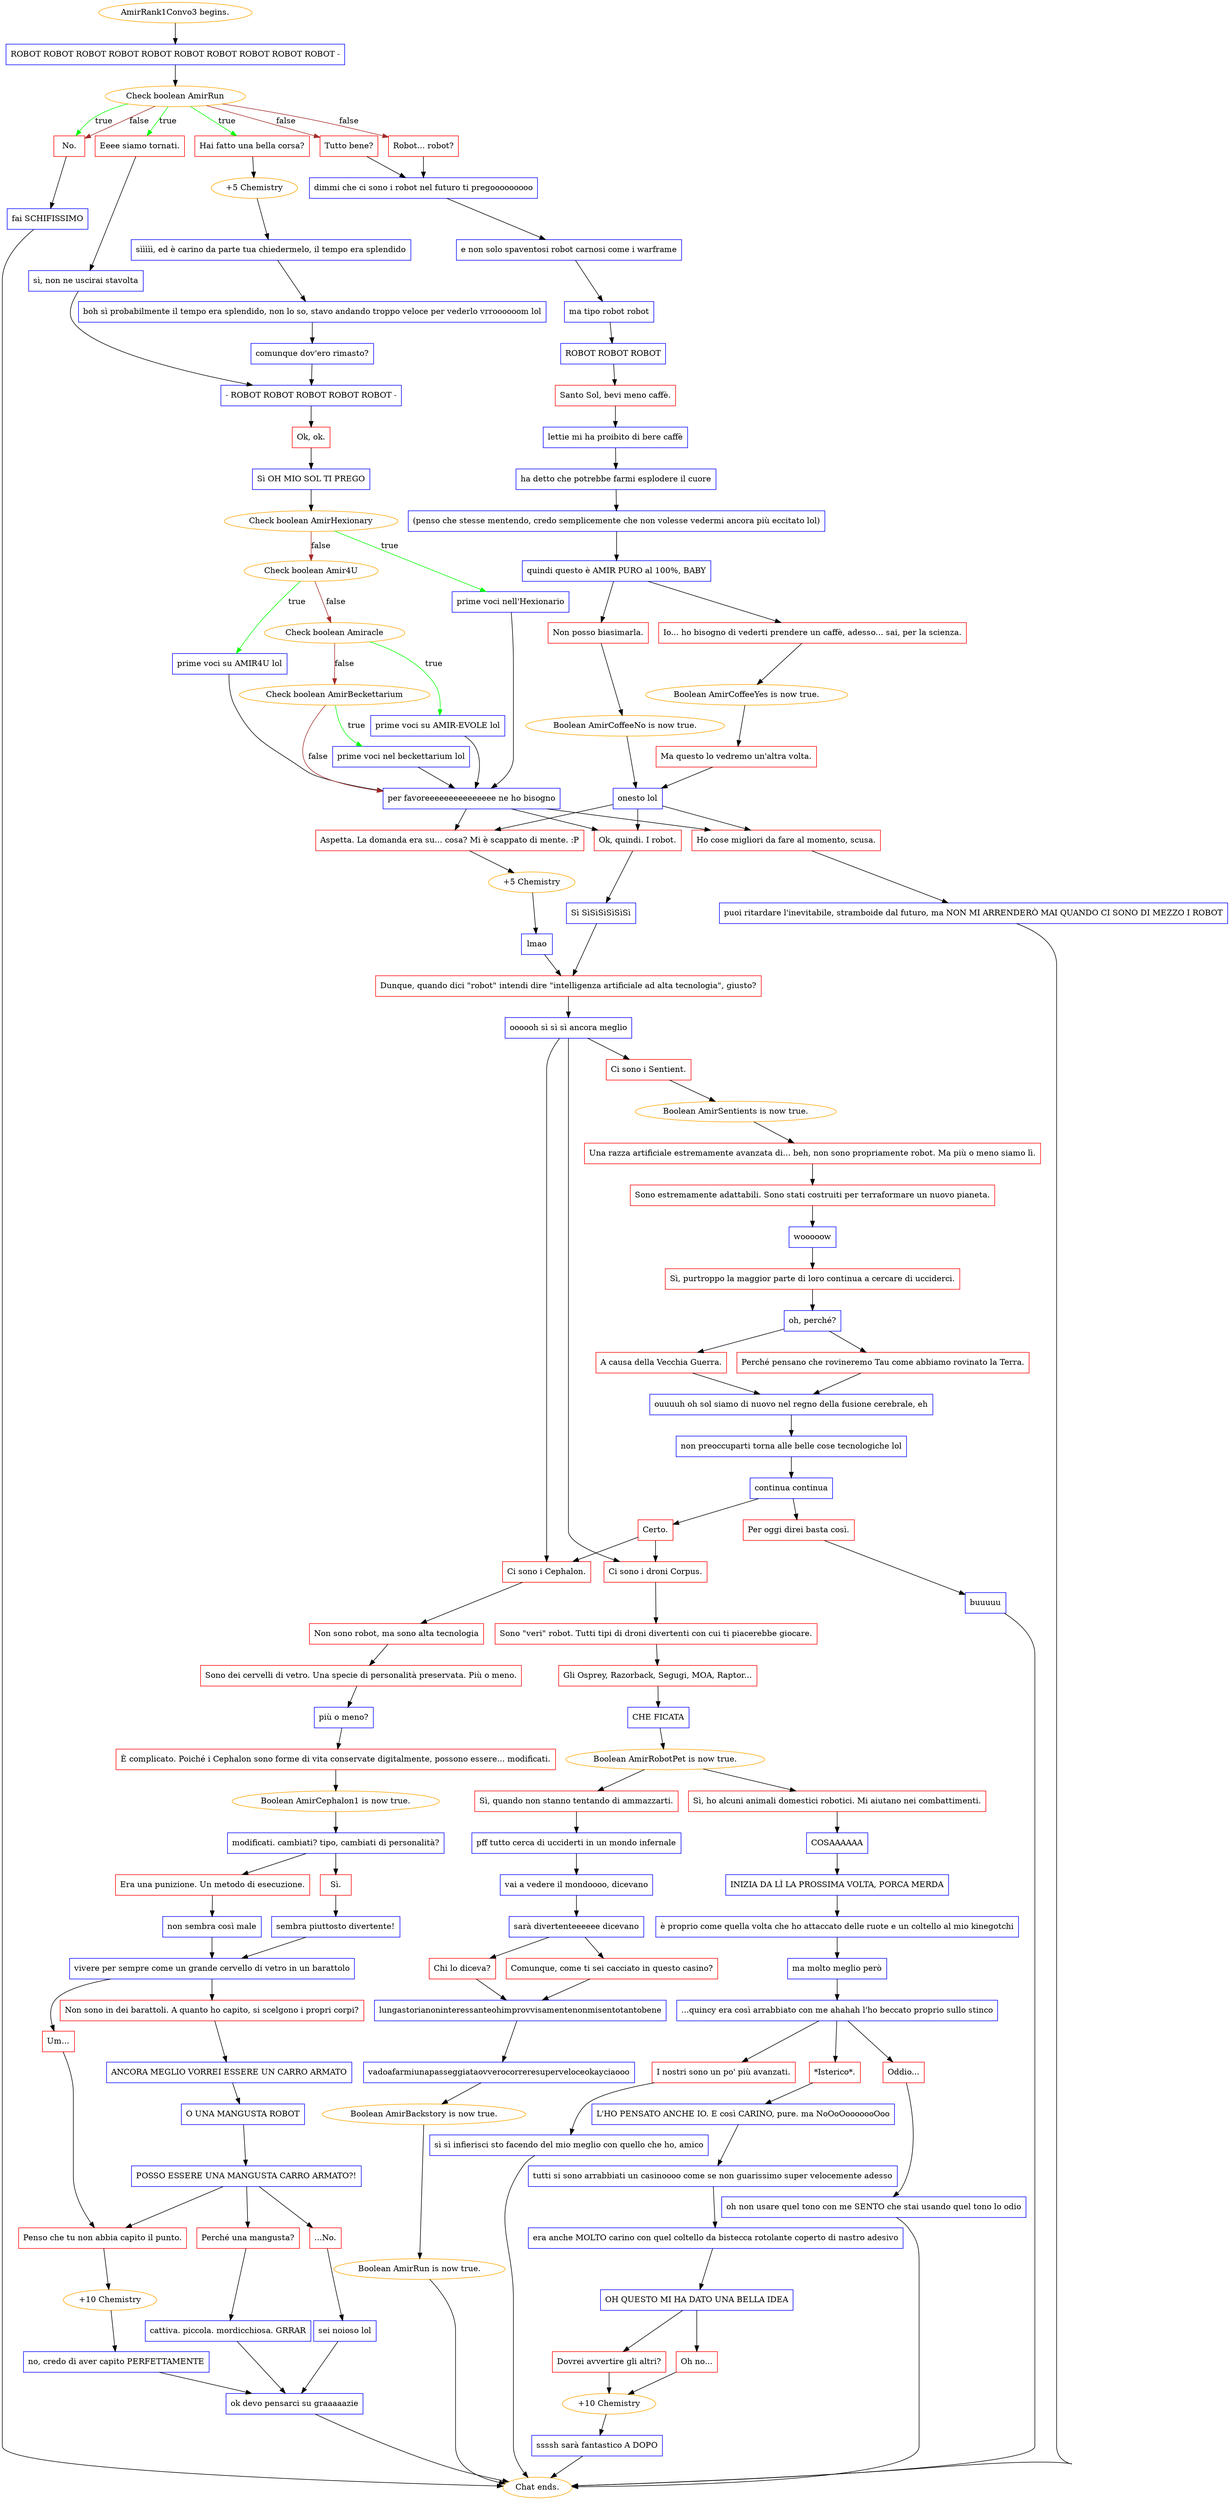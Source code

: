 digraph {
	"AmirRank1Convo3 begins." [color=orange];
		"AmirRank1Convo3 begins." -> j1417626175;
	j1417626175 [label="ROBOT ROBOT ROBOT ROBOT ROBOT ROBOT ROBOT ROBOT ROBOT ROBOT -",shape=box,color=blue];
		j1417626175 -> j3723098967;
	j3723098967 [label="Check boolean AmirRun",color=orange];
		j3723098967 -> j1045967124 [label=true,color=green];
		j3723098967 -> j3266708989 [label=true,color=green];
		j3723098967 -> j2964183737 [label=true,color=green];
		j3723098967 -> j2924906415 [label=false,color=brown];
		j3723098967 -> j4180066652 [label=false,color=brown];
		j3723098967 -> j2964183737 [label=false,color=brown];
	j1045967124 [label="Hai fatto una bella corsa?",shape=box,color=red];
		j1045967124 -> j227717450;
	j3266708989 [label="Eeee siamo tornati.",shape=box,color=red];
		j3266708989 -> j1546109331;
	j2964183737 [label="No.",shape=box,color=red];
		j2964183737 -> j2767831344;
	j2924906415 [label="Tutto bene?",shape=box,color=red];
		j2924906415 -> j1999586680;
	j4180066652 [label="Robot... robot?",shape=box,color=red];
		j4180066652 -> j1999586680;
	j227717450 [label="+5 Chemistry",color=orange];
		j227717450 -> j957778353;
	j1546109331 [label="sì, non ne uscirai stavolta",shape=box,color=blue];
		j1546109331 -> j978190603;
	j2767831344 [label="fai SCHIFISSIMO",shape=box,color=blue];
		j2767831344 -> "Chat ends.";
	j1999586680 [label="dimmi che ci sono i robot nel futuro ti pregooooooooo",shape=box,color=blue];
		j1999586680 -> j4139179819;
	j957778353 [label="sììììì, ed è carino da parte tua chiedermelo, il tempo era splendido",shape=box,color=blue];
		j957778353 -> j3715839120;
	j978190603 [label="- ROBOT ROBOT ROBOT ROBOT ROBOT -",shape=box,color=blue];
		j978190603 -> j2502965398;
	"Chat ends." [color=orange];
	j4139179819 [label="e non solo spaventosi robot carnosi come i warframe",shape=box,color=blue];
		j4139179819 -> j2912873680;
	j3715839120 [label="boh sì probabilmente il tempo era splendido, non lo so, stavo andando troppo veloce per vederlo vrroooooom lol",shape=box,color=blue];
		j3715839120 -> j1728095398;
	j2502965398 [label="Ok, ok.",shape=box,color=red];
		j2502965398 -> j156756675;
	j2912873680 [label="ma tipo robot robot",shape=box,color=blue];
		j2912873680 -> j543969510;
	j1728095398 [label="comunque dov'ero rimasto?",shape=box,color=blue];
		j1728095398 -> j978190603;
	j156756675 [label="Sì OH MIO SOL TI PREGO",shape=box,color=blue];
		j156756675 -> j2321646715;
	j543969510 [label="ROBOT ROBOT ROBOT",shape=box,color=blue];
		j543969510 -> j4111352273;
	j2321646715 [label="Check boolean AmirHexionary",color=orange];
		j2321646715 -> j1156092316 [label=true,color=green];
		j2321646715 -> j199181242 [label=false,color=brown];
	j4111352273 [label="Santo Sol, bevi meno caffè.",shape=box,color=red];
		j4111352273 -> j432572087;
	j1156092316 [label="prime voci nell'Hexionario",shape=box,color=blue];
		j1156092316 -> j2958972057;
	j199181242 [label="Check boolean Amir4U",color=orange];
		j199181242 -> j708695057 [label=true,color=green];
		j199181242 -> j2111638808 [label=false,color=brown];
	j432572087 [label="lettie mi ha proibito di bere caffè",shape=box,color=blue];
		j432572087 -> j3656344941;
	j2958972057 [label="per favoreeeeeeeeeeeeeee ne ho bisogno",shape=box,color=blue];
		j2958972057 -> j2459677377;
		j2958972057 -> j2607942704;
		j2958972057 -> j2674861066;
	j708695057 [label="prime voci su AMIR4U lol",shape=box,color=blue];
		j708695057 -> j2958972057;
	j2111638808 [label="Check boolean Amiracle",color=orange];
		j2111638808 -> j2801486455 [label=true,color=green];
		j2111638808 -> j2552681849 [label=false,color=brown];
	j3656344941 [label="ha detto che potrebbe farmi esplodere il cuore",shape=box,color=blue];
		j3656344941 -> j1893833938;
	j2459677377 [label="Aspetta. La domanda era su... cosa? Mi è scappato di mente. :P",shape=box,color=red];
		j2459677377 -> j2061957162;
	j2607942704 [label="Ok, quindi. I robot.",shape=box,color=red];
		j2607942704 -> j3322025525;
	j2674861066 [label="Ho cose migliori da fare al momento, scusa.",shape=box,color=red];
		j2674861066 -> j455732632;
	j2801486455 [label="prime voci su AMIR-EVOLE lol",shape=box,color=blue];
		j2801486455 -> j2958972057;
	j2552681849 [label="Check boolean AmirBeckettarium",color=orange];
		j2552681849 -> j431379110 [label=true,color=green];
		j2552681849 -> j2958972057 [label=false,color=brown];
	j1893833938 [label="(penso che stesse mentendo, credo semplicemente che non volesse vedermi ancora più eccitato lol)",shape=box,color=blue];
		j1893833938 -> j2310903172;
	j2061957162 [label="+5 Chemistry",color=orange];
		j2061957162 -> j684676574;
	j3322025525 [label="Sì SìSìSìSìSìSì",shape=box,color=blue];
		j3322025525 -> j1356078747;
	j455732632 [label="puoi ritardare l'inevitabile, stramboide dal futuro, ma NON MI ARRENDERÒ MAI QUANDO CI SONO DI MEZZO I ROBOT",shape=box,color=blue];
		j455732632 -> "Chat ends.";
	j431379110 [label="prime voci nel beckettarium lol",shape=box,color=blue];
		j431379110 -> j2958972057;
	j2310903172 [label="quindi questo è AMIR PURO al 100%, BABY",shape=box,color=blue];
		j2310903172 -> j766643228;
		j2310903172 -> j3266254471;
	j684676574 [label="lmao",shape=box,color=blue];
		j684676574 -> j1356078747;
	j1356078747 [label="Dunque, quando dici \"robot\" intendi dire \"intelligenza artificiale ad alta tecnologia\", giusto?",shape=box,color=red];
		j1356078747 -> j1079404972;
	j766643228 [label="Io... ho bisogno di vederti prendere un caffè, adesso... sai, per la scienza.",shape=box,color=red];
		j766643228 -> j2378013778;
	j3266254471 [label="Non posso biasimarla.",shape=box,color=red];
		j3266254471 -> j2397166628;
	j1079404972 [label="oooooh sì sì sì ancora meglio",shape=box,color=blue];
		j1079404972 -> j2065955155;
		j1079404972 -> j181426763;
		j1079404972 -> j1951133786;
	j2378013778 [label="Boolean AmirCoffeeYes is now true.",color=orange];
		j2378013778 -> j1730629484;
	j2397166628 [label="Boolean AmirCoffeeNo is now true.",color=orange];
		j2397166628 -> j1598199456;
	j2065955155 [label="Ci sono i Sentient.",shape=box,color=red];
		j2065955155 -> j3713793402;
	j181426763 [label="Ci sono i Cephalon.",shape=box,color=red];
		j181426763 -> j1840744325;
	j1951133786 [label="Ci sono i droni Corpus.",shape=box,color=red];
		j1951133786 -> j2753377800;
	j1730629484 [label="Ma questo lo vedremo un'altra volta.",shape=box,color=red];
		j1730629484 -> j1598199456;
	j1598199456 [label="onesto lol",shape=box,color=blue];
		j1598199456 -> j2459677377;
		j1598199456 -> j2607942704;
		j1598199456 -> j2674861066;
	j3713793402 [label="Boolean AmirSentients is now true.",color=orange];
		j3713793402 -> j649367829;
	j1840744325 [label="Non sono robot, ma sono alta tecnologia",shape=box,color=red];
		j1840744325 -> j3762997267;
	j2753377800 [label="Sono \"veri\" robot. Tutti tipi di droni divertenti con cui ti piacerebbe giocare.",shape=box,color=red];
		j2753377800 -> j2841791201;
	j649367829 [label="Una razza artificiale estremamente avanzata di... beh, non sono propriamente robot. Ma più o meno siamo lì.",shape=box,color=red];
		j649367829 -> j4198239688;
	j3762997267 [label="Sono dei cervelli di vetro. Una specie di personalità preservata. Più o meno.",shape=box,color=red];
		j3762997267 -> j1709791293;
	j2841791201 [label="Gli Osprey, Razorback, Segugi, MOA, Raptor...",shape=box,color=red];
		j2841791201 -> j2013798845;
	j4198239688 [label="Sono estremamente adattabili. Sono stati costruiti per terraformare un nuovo pianeta.",shape=box,color=red];
		j4198239688 -> j873200254;
	j1709791293 [label="più o meno?",shape=box,color=blue];
		j1709791293 -> j3958671388;
	j2013798845 [label="CHE FICATA",shape=box,color=blue];
		j2013798845 -> j1730864607;
	j873200254 [label="wooooow",shape=box,color=blue];
		j873200254 -> j3291729245;
	j3958671388 [label="È complicato. Poiché i Cephalon sono forme di vita conservate digitalmente, possono essere... modificati.",shape=box,color=red];
		j3958671388 -> j263454168;
	j1730864607 [label="Boolean AmirRobotPet is now true.",color=orange];
		j1730864607 -> j2389153510;
		j1730864607 -> j3778458640;
	j3291729245 [label="Sì, purtroppo la maggior parte di loro continua a cercare di ucciderci.",shape=box,color=red];
		j3291729245 -> j1359329208;
	j263454168 [label="Boolean AmirCephalon1 is now true.",color=orange];
		j263454168 -> j2611001866;
	j2389153510 [label="Sì, ho alcuni animali domestici robotici. Mi aiutano nei combattimenti.",shape=box,color=red];
		j2389153510 -> j2393357207;
	j3778458640 [label="Sì, quando non stanno tentando di ammazzarti.",shape=box,color=red];
		j3778458640 -> j1070707144;
	j1359329208 [label="oh, perché?",shape=box,color=blue];
		j1359329208 -> j664242111;
		j1359329208 -> j3747467059;
	j2611001866 [label="modificati. cambiati? tipo, cambiati di personalità?",shape=box,color=blue];
		j2611001866 -> j3641812665;
		j2611001866 -> j3807202447;
	j2393357207 [label="COSAAAAAA",shape=box,color=blue];
		j2393357207 -> j1154307980;
	j1070707144 [label="pff tutto cerca di ucciderti in un mondo infernale",shape=box,color=blue];
		j1070707144 -> j390383087;
	j664242111 [label="Perché pensano che rovineremo Tau come abbiamo rovinato la Terra.",shape=box,color=red];
		j664242111 -> j3086770845;
	j3747467059 [label="A causa della Vecchia Guerra.",shape=box,color=red];
		j3747467059 -> j3086770845;
	j3641812665 [label="Sì.",shape=box,color=red];
		j3641812665 -> j1191883063;
	j3807202447 [label="Era una punizione. Un metodo di esecuzione.",shape=box,color=red];
		j3807202447 -> j3306720757;
	j1154307980 [label="INIZIA DA LÌ LA PROSSIMA VOLTA, PORCA MERDA",shape=box,color=blue];
		j1154307980 -> j1112505280;
	j390383087 [label="vai a vedere il mondoooo, dicevano",shape=box,color=blue];
		j390383087 -> j1708622462;
	j3086770845 [label="ouuuuh oh sol siamo di nuovo nel regno della fusione cerebrale, eh",shape=box,color=blue];
		j3086770845 -> j3896361544;
	j1191883063 [label="sembra piuttosto divertente!",shape=box,color=blue];
		j1191883063 -> j3550772121;
	j3306720757 [label="non sembra così male",shape=box,color=blue];
		j3306720757 -> j3550772121;
	j1112505280 [label="è proprio come quella volta che ho attaccato delle ruote e un coltello al mio kinegotchi",shape=box,color=blue];
		j1112505280 -> j422577008;
	j1708622462 [label="sarà divertenteeeeee dicevano",shape=box,color=blue];
		j1708622462 -> j2680416840;
		j1708622462 -> j2518216217;
	j3896361544 [label="non preoccuparti torna alle belle cose tecnologiche lol",shape=box,color=blue];
		j3896361544 -> j3857296677;
	j3550772121 [label="vivere per sempre come un grande cervello di vetro in un barattolo",shape=box,color=blue];
		j3550772121 -> j1933099952;
		j3550772121 -> j673453286;
	j422577008 [label="ma molto meglio però",shape=box,color=blue];
		j422577008 -> j869647120;
	j2680416840 [label="Comunque, come ti sei cacciato in questo casino?",shape=box,color=red];
		j2680416840 -> j1028559815;
	j2518216217 [label="Chi lo diceva?",shape=box,color=red];
		j2518216217 -> j1028559815;
	j3857296677 [label="continua continua",shape=box,color=blue];
		j3857296677 -> j2466273869;
		j3857296677 -> j1285044308;
	j1933099952 [label="Non sono in dei barattoli. A quanto ho capito, si scelgono i propri corpi?",shape=box,color=red];
		j1933099952 -> j3330468226;
	j673453286 [label="Um...",shape=box,color=red];
		j673453286 -> j1663963275;
	j869647120 [label="...quincy era così arrabbiato con me ahahah l'ho beccato proprio sullo stinco",shape=box,color=blue];
		j869647120 -> j1601477895;
		j869647120 -> j2993430217;
		j869647120 -> j2063542227;
	j1028559815 [label="lungastorianoninteressanteohimprovvisamentenonmisentotantobene",shape=box,color=blue];
		j1028559815 -> j4024586888;
	j2466273869 [label="Certo.",shape=box,color=red];
		j2466273869 -> j181426763;
		j2466273869 -> j1951133786;
	j1285044308 [label="Per oggi direi basta così.",shape=box,color=red];
		j1285044308 -> j118342167;
	j3330468226 [label="ANCORA MEGLIO VORREI ESSERE UN CARRO ARMATO",shape=box,color=blue];
		j3330468226 -> j92335227;
	j1663963275 [label="Penso che tu non abbia capito il punto.",shape=box,color=red];
		j1663963275 -> j915136926;
	j1601477895 [label="*Isterico*.",shape=box,color=red];
		j1601477895 -> j1038344500;
	j2993430217 [label="I nostri sono un po' più avanzati.",shape=box,color=red];
		j2993430217 -> j3578303871;
	j2063542227 [label="Oddio...",shape=box,color=red];
		j2063542227 -> j502913817;
	j4024586888 [label="vadoafarmiunapasseggiataovverocorreresuperveloceokayciaooo",shape=box,color=blue];
		j4024586888 -> j2767294809;
	j118342167 [label="buuuuu",shape=box,color=blue];
		j118342167 -> "Chat ends.";
	j92335227 [label="O UNA MANGUSTA ROBOT",shape=box,color=blue];
		j92335227 -> j934922798;
	j915136926 [label="+10 Chemistry",color=orange];
		j915136926 -> j434311732;
	j1038344500 [label="L'HO PENSATO ANCHE IO. E così CARINO, pure. ma NoOoOooooooOoo",shape=box,color=blue];
		j1038344500 -> j4166245289;
	j3578303871 [label="sì sì infierisci sto facendo del mio meglio con quello che ho, amico",shape=box,color=blue];
		j3578303871 -> "Chat ends.";
	j502913817 [label="oh non usare quel tono con me SENTO che stai usando quel tono lo odio",shape=box,color=blue];
		j502913817 -> "Chat ends.";
	j2767294809 [label="Boolean AmirBackstory is now true.",color=orange];
		j2767294809 -> j1426220801;
	j934922798 [label="POSSO ESSERE UNA MANGUSTA CARRO ARMATO?!",shape=box,color=blue];
		j934922798 -> j2023631898;
		j934922798 -> j3713824884;
		j934922798 -> j1663963275;
	j434311732 [label="no, credo di aver capito PERFETTAMENTE",shape=box,color=blue];
		j434311732 -> j500308202;
	j4166245289 [label="tutti si sono arrabbiati un casinoooo come se non guarissimo super velocemente adesso",shape=box,color=blue];
		j4166245289 -> j2051153808;
	j1426220801 [label="Boolean AmirRun is now true.",color=orange];
		j1426220801 -> "Chat ends.";
	j2023631898 [label="Perché una mangusta?",shape=box,color=red];
		j2023631898 -> j2673890960;
	j3713824884 [label="...No.",shape=box,color=red];
		j3713824884 -> j3911364237;
	j500308202 [label="ok devo pensarci su graaaaazie",shape=box,color=blue];
		j500308202 -> "Chat ends.";
	j2051153808 [label="era anche MOLTO carino con quel coltello da bistecca rotolante coperto di nastro adesivo",shape=box,color=blue];
		j2051153808 -> j2528804541;
	j2673890960 [label="cattiva. piccola. mordicchiosa. GRRAR",shape=box,color=blue];
		j2673890960 -> j500308202;
	j3911364237 [label="sei noioso lol",shape=box,color=blue];
		j3911364237 -> j500308202;
	j2528804541 [label="OH QUESTO MI HA DATO UNA BELLA IDEA",shape=box,color=blue];
		j2528804541 -> j2534298300;
		j2528804541 -> j3990991057;
	j2534298300 [label="Dovrei avvertire gli altri?",shape=box,color=red];
		j2534298300 -> j2556701132;
	j3990991057 [label="Oh no...",shape=box,color=red];
		j3990991057 -> j2556701132;
	j2556701132 [label="+10 Chemistry",color=orange];
		j2556701132 -> j3053704900;
	j3053704900 [label="ssssh sarà fantastico A DOPO",shape=box,color=blue];
		j3053704900 -> "Chat ends.";
}